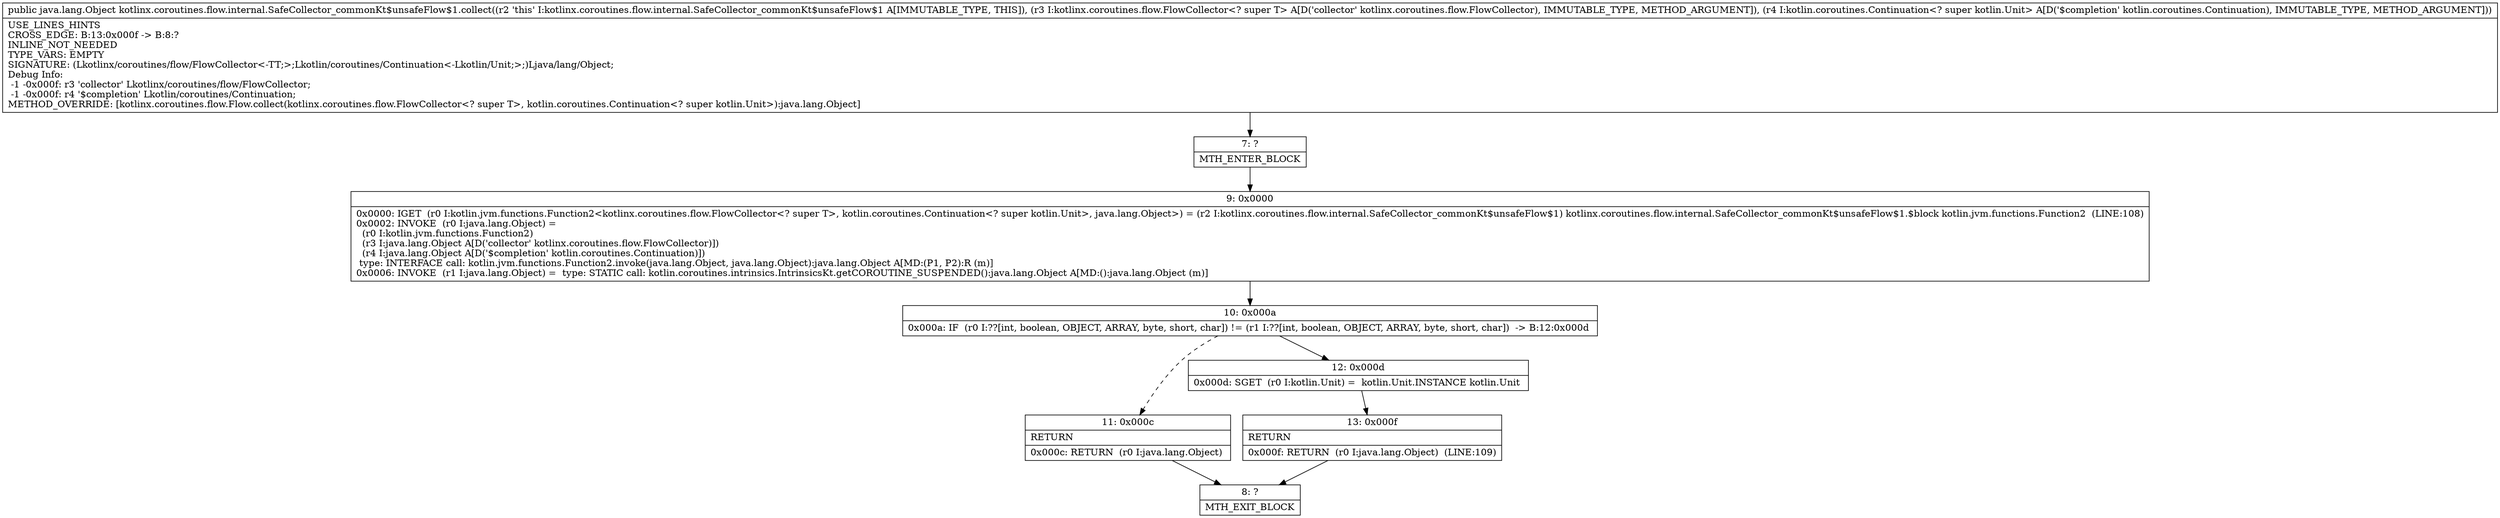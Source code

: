 digraph "CFG forkotlinx.coroutines.flow.internal.SafeCollector_commonKt$unsafeFlow$1.collect(Lkotlinx\/coroutines\/flow\/FlowCollector;Lkotlin\/coroutines\/Continuation;)Ljava\/lang\/Object;" {
Node_7 [shape=record,label="{7\:\ ?|MTH_ENTER_BLOCK\l}"];
Node_9 [shape=record,label="{9\:\ 0x0000|0x0000: IGET  (r0 I:kotlin.jvm.functions.Function2\<kotlinx.coroutines.flow.FlowCollector\<? super T\>, kotlin.coroutines.Continuation\<? super kotlin.Unit\>, java.lang.Object\>) = (r2 I:kotlinx.coroutines.flow.internal.SafeCollector_commonKt$unsafeFlow$1) kotlinx.coroutines.flow.internal.SafeCollector_commonKt$unsafeFlow$1.$block kotlin.jvm.functions.Function2  (LINE:108)\l0x0002: INVOKE  (r0 I:java.lang.Object) = \l  (r0 I:kotlin.jvm.functions.Function2)\l  (r3 I:java.lang.Object A[D('collector' kotlinx.coroutines.flow.FlowCollector)])\l  (r4 I:java.lang.Object A[D('$completion' kotlin.coroutines.Continuation)])\l type: INTERFACE call: kotlin.jvm.functions.Function2.invoke(java.lang.Object, java.lang.Object):java.lang.Object A[MD:(P1, P2):R (m)]\l0x0006: INVOKE  (r1 I:java.lang.Object) =  type: STATIC call: kotlin.coroutines.intrinsics.IntrinsicsKt.getCOROUTINE_SUSPENDED():java.lang.Object A[MD:():java.lang.Object (m)]\l}"];
Node_10 [shape=record,label="{10\:\ 0x000a|0x000a: IF  (r0 I:??[int, boolean, OBJECT, ARRAY, byte, short, char]) != (r1 I:??[int, boolean, OBJECT, ARRAY, byte, short, char])  \-\> B:12:0x000d \l}"];
Node_11 [shape=record,label="{11\:\ 0x000c|RETURN\l|0x000c: RETURN  (r0 I:java.lang.Object) \l}"];
Node_8 [shape=record,label="{8\:\ ?|MTH_EXIT_BLOCK\l}"];
Node_12 [shape=record,label="{12\:\ 0x000d|0x000d: SGET  (r0 I:kotlin.Unit) =  kotlin.Unit.INSTANCE kotlin.Unit \l}"];
Node_13 [shape=record,label="{13\:\ 0x000f|RETURN\l|0x000f: RETURN  (r0 I:java.lang.Object)  (LINE:109)\l}"];
MethodNode[shape=record,label="{public java.lang.Object kotlinx.coroutines.flow.internal.SafeCollector_commonKt$unsafeFlow$1.collect((r2 'this' I:kotlinx.coroutines.flow.internal.SafeCollector_commonKt$unsafeFlow$1 A[IMMUTABLE_TYPE, THIS]), (r3 I:kotlinx.coroutines.flow.FlowCollector\<? super T\> A[D('collector' kotlinx.coroutines.flow.FlowCollector), IMMUTABLE_TYPE, METHOD_ARGUMENT]), (r4 I:kotlin.coroutines.Continuation\<? super kotlin.Unit\> A[D('$completion' kotlin.coroutines.Continuation), IMMUTABLE_TYPE, METHOD_ARGUMENT]))  | USE_LINES_HINTS\lCROSS_EDGE: B:13:0x000f \-\> B:8:?\lINLINE_NOT_NEEDED\lTYPE_VARS: EMPTY\lSIGNATURE: (Lkotlinx\/coroutines\/flow\/FlowCollector\<\-TT;\>;Lkotlin\/coroutines\/Continuation\<\-Lkotlin\/Unit;\>;)Ljava\/lang\/Object;\lDebug Info:\l  \-1 \-0x000f: r3 'collector' Lkotlinx\/coroutines\/flow\/FlowCollector;\l  \-1 \-0x000f: r4 '$completion' Lkotlin\/coroutines\/Continuation;\lMETHOD_OVERRIDE: [kotlinx.coroutines.flow.Flow.collect(kotlinx.coroutines.flow.FlowCollector\<? super T\>, kotlin.coroutines.Continuation\<? super kotlin.Unit\>):java.lang.Object]\l}"];
MethodNode -> Node_7;Node_7 -> Node_9;
Node_9 -> Node_10;
Node_10 -> Node_11[style=dashed];
Node_10 -> Node_12;
Node_11 -> Node_8;
Node_12 -> Node_13;
Node_13 -> Node_8;
}

